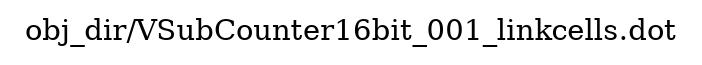 digraph v3graph {
	graph	[label="obj_dir/VSubCounter16bit_001_linkcells.dot",
		 labelloc=t, labeljust=l,
		 //size="7.5,10",
		 rankdir=TB];
}
